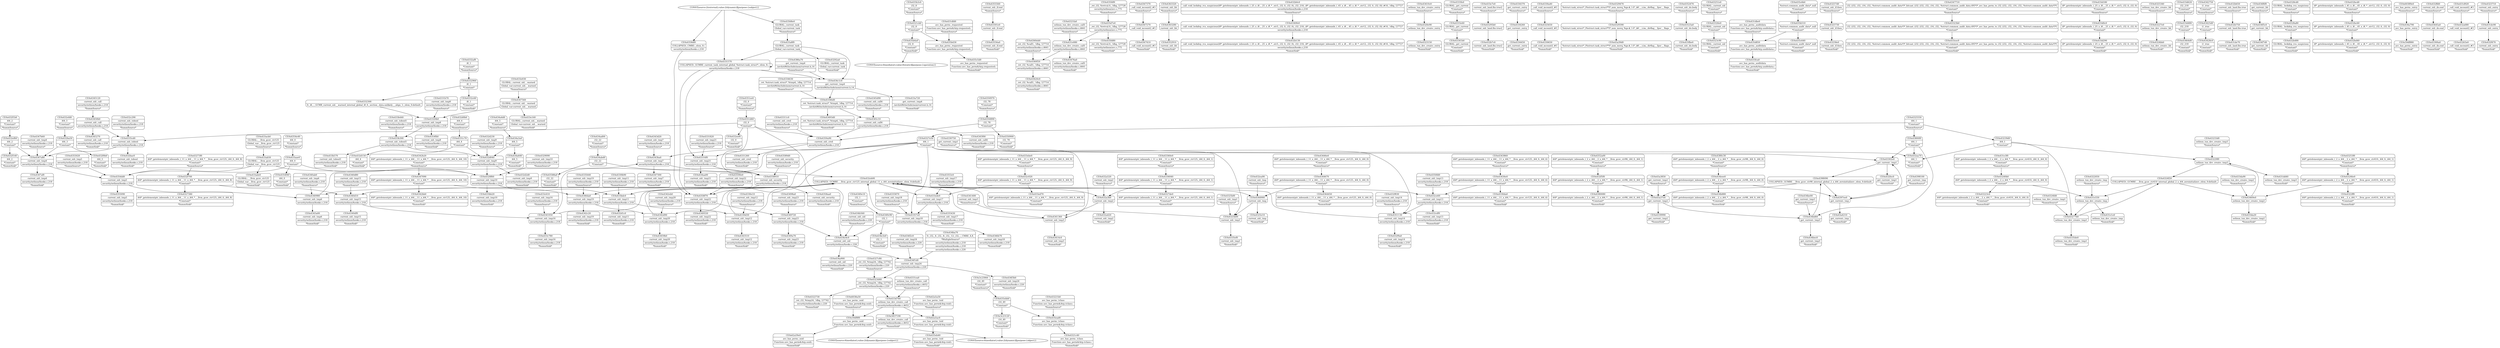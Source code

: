 digraph {
	CE0x4347300 [shape=record,shape=Mrecord,label="{CE0x4347300|current_sid:_tmp7|security/selinux/hooks.c,218|*SummSink*}"]
	CE0x5837190 [shape=record,shape=Mrecord,label="{CE0x5837190|selinux_tun_dev_create:_call|security/selinux/hooks.c,4652|*SummSink*}"]
	CE0x435b3c0 [shape=record,shape=Mrecord,label="{CE0x435b3c0|i32_8|*Constant*|*SummSource*}"]
	CE0x4322050 [shape=record,shape=Mrecord,label="{CE0x4322050|selinux_tun_dev_create:_tmp|*SummSource*}"]
	CE0x432a520 [shape=record,shape=Mrecord,label="{CE0x432a520|current_sid:_tmp2|*SummSource*}"]
	CE0x4349c90 [shape=record,shape=Mrecord,label="{CE0x4349c90|i32_1|*Constant*}"]
	CE0x4328f60 [shape=record,shape=Mrecord,label="{CE0x4328f60|current_sid:_tmp10|security/selinux/hooks.c,218}"]
	CE0x4351d60 [shape=record,shape=Mrecord,label="{CE0x4351d60|i32_0|*Constant*}"]
	CE0x43316f0 [shape=record,shape=Mrecord,label="{CE0x43316f0|current_sid:_tmp21|security/selinux/hooks.c,218}"]
	CE0x43301e0 [shape=record,shape=Mrecord,label="{CE0x43301e0|current_sid:_if.end}"]
	CE0x433acb0 [shape=record,shape=Mrecord,label="{CE0x433acb0|GLOBAL:___llvm_gcov_ctr125|Global_var:__llvm_gcov_ctr125|*SummSource*}"]
	CE0x4332c60 [shape=record,shape=Mrecord,label="{CE0x4332c60|i8_1|*Constant*|*SummSink*}"]
	CE0x433e160 [shape=record,shape=Mrecord,label="{CE0x433e160|GLOBAL:_current_sid.__warned|Global_var:current_sid.__warned|*SummSink*}"]
	CE0x431e080 [shape=record,shape=Mrecord,label="{CE0x431e080|selinux_tun_dev_create:_call1|security/selinux/hooks.c,4661}"]
	CE0x43311c0 [shape=record,shape=Mrecord,label="{CE0x43311c0|current_sid:_cred|security/selinux/hooks.c,218|*SummSource*}"]
	CE0x4367370 [shape=record,shape=Mrecord,label="{CE0x4367370|_call_void_mcount()_#3|*SummSource*}"]
	CE0x4363280 [shape=record,shape=Mrecord,label="{CE0x4363280|current_sid:_bb}"]
	CE0x4344900 [shape=record,shape=Mrecord,label="{CE0x4344900|current_sid:_tmp}"]
	CE0x432c290 [shape=record,shape=Mrecord,label="{CE0x432c290|current_sid:_tobool|security/selinux/hooks.c,218|*SummSource*}"]
	CE0x432b130 [shape=record,shape=Mrecord,label="{CE0x432b130|_call_void_lockdep_rcu_suspicious(i8*_getelementptr_inbounds_(_25_x_i8_,_25_x_i8_*_.str3,_i32_0,_i32_0),_i32_218,_i8*_getelementptr_inbounds_(_45_x_i8_,_45_x_i8_*_.str12,_i32_0,_i32_0))_#10,_!dbg_!27727|security/selinux/hooks.c,218|*SummSink*}"]
	CE0x43450b0 [shape=record,shape=Mrecord,label="{CE0x43450b0|current_sid:_call|security/selinux/hooks.c,218}"]
	CE0x4331b70 [shape=record,shape=Mrecord,label="{CE0x4331b70|current_sid:_tmp8|security/selinux/hooks.c,218|*SummSource*}"]
	CE0x4352910 [shape=record,shape=Mrecord,label="{CE0x4352910|current_sid:_bb|*SummSink*}"]
	CE0x4380080 [shape=record,shape=Mrecord,label="{CE0x4380080|i64*_getelementptr_inbounds_(_2_x_i64_,_2_x_i64_*___llvm_gcov_ctr98,_i64_0,_i64_1)|*Constant*|*SummSink*}"]
	CE0x4358aa0 [shape=record,shape=Mrecord,label="{CE0x4358aa0|current_sid:_security|security/selinux/hooks.c,218|*SummSink*}"]
	CE0x4320e90 [shape=record,shape=Mrecord,label="{CE0x4320e90|selinux_tun_dev_create:_entry}"]
	CE0x4380c30 [shape=record,shape=Mrecord,label="{CE0x4380c30|i64*_getelementptr_inbounds_(_2_x_i64_,_2_x_i64_*___llvm_gcov_ctr98,_i64_0,_i64_0)|*Constant*|*SummSource*}"]
	CE0x43341b0 [shape=record,shape=Mrecord,label="{CE0x43341b0|GLOBAL:_get_current|*Constant*|*SummSink*}"]
	CE0x433ebe0 [shape=record,shape=Mrecord,label="{CE0x433ebe0|i64*_getelementptr_inbounds_(_11_x_i64_,_11_x_i64_*___llvm_gcov_ctr125,_i64_0,_i64_9)|*Constant*|*SummSource*}"]
	CE0x432f140 [shape=record,shape=Mrecord,label="{CE0x432f140|i64_2|*Constant*|*SummSink*}"]
	CE0x434a900 [shape=record,shape=Mrecord,label="{CE0x434a900|current_sid:_sid|security/selinux/hooks.c,220|*SummSink*}"]
	CE0x434f2c0 [shape=record,shape=Mrecord,label="{CE0x434f2c0|current_sid:_tmp24|security/selinux/hooks.c,220|*SummSource*}"]
	CE0x432b7c0 [shape=record,shape=Mrecord,label="{CE0x432b7c0|current_sid:_land.lhs.true2|*SummSink*}"]
	CE0x434b560 [shape=record,shape=Mrecord,label="{CE0x434b560|current_sid:_sid|security/selinux/hooks.c,220|*SummSource*}"]
	CE0x4334370 [shape=record,shape=Mrecord,label="{CE0x4334370|get_current:_entry|*SummSource*}"]
	CE0x4340df0 [shape=record,shape=Mrecord,label="{CE0x4340df0|current_sid:_tmp15|security/selinux/hooks.c,218|*SummSink*}"]
	CE0x4341050 [shape=record,shape=Mrecord,label="{CE0x4341050|current_sid:_tmp16|security/selinux/hooks.c,218}"]
	CE0x4344670 [shape=record,shape=Mrecord,label="{CE0x4344670|i64*_getelementptr_inbounds_(_11_x_i64_,_11_x_i64_*___llvm_gcov_ctr125,_i64_0,_i64_0)|*Constant*}"]
	CE0x435fdf0 [shape=record,shape=Mrecord,label="{CE0x435fdf0|_ret_i32_%retval.0,_!dbg_!27728|security/selinux/avc.c,775|*SummSource*}"]
	CE0x43273f0 [shape=record,shape=Mrecord,label="{CE0x43273f0|i64*_getelementptr_inbounds_(_11_x_i64_,_11_x_i64_*___llvm_gcov_ctr125,_i64_0,_i64_8)|*Constant*|*SummSource*}"]
	CE0x43568e0 [shape=record,shape=Mrecord,label="{CE0x43568e0|GLOBAL:_current_task|Global_var:current_task|*SummSource*}"]
	CE0x4345d90 [shape=record,shape=Mrecord,label="{CE0x4345d90|current_sid:_call4|security/selinux/hooks.c,218|*SummSource*}"]
	CE0x4327c80 [shape=record,shape=Mrecord,label="{CE0x4327c80|_ret_i32_%tmp24,_!dbg_!27742|security/selinux/hooks.c,220|*SummSource*}"]
	CE0x432f0b0 [shape=record,shape=Mrecord,label="{CE0x432f0b0|i64_3|*Constant*|*SummSink*}"]
	CE0x4330650 [shape=record,shape=Mrecord,label="{CE0x4330650|_call_void_mcount()_#3|*SummSink*}"]
	CE0x4343510 [shape=record,shape=Mrecord,label="{CE0x4343510|current_sid:_tmp12|security/selinux/hooks.c,218|*SummSink*}"]
	CE0x4329390 [shape=record,shape=Mrecord,label="{CE0x4329390|%struct.task_struct*_(%struct.task_struct**)*_asm_movq_%gs:$_1:P_,$0_,_r,im,_dirflag_,_fpsr_,_flags_}"]
	CE0x4327380 [shape=record,shape=Mrecord,label="{CE0x4327380|i64*_getelementptr_inbounds_(_11_x_i64_,_11_x_i64_*___llvm_gcov_ctr125,_i64_0,_i64_8)|*Constant*|*SummSink*}"]
	CE0x4398100 [shape=record,shape=Mrecord,label="{CE0x4398100|get_current:_tmp|*SummSource*}"]
	CE0x4330750 [shape=record,shape=Mrecord,label="{CE0x4330750|get_current:_tmp1|*SummSource*}"]
	CE0x43620c0 [shape=record,shape=Mrecord,label="{CE0x43620c0|_ret_i32_%call1,_!dbg_!27714|security/selinux/hooks.c,4661|*SummSink*}"]
	CE0x4335430 [shape=record,shape=Mrecord,label="{CE0x4335430|current_sid:_tmp17|security/selinux/hooks.c,218|*SummSink*}"]
	CE0x43469e0 [shape=record,shape=Mrecord,label="{CE0x43469e0|selinux_tun_dev_create:_tmp2}"]
	CE0x4352470 [shape=record,shape=Mrecord,label="{CE0x4352470|current_sid:_do.body|*SummSource*}"]
	CE0x43410c0 [shape=record,shape=Mrecord,label="{CE0x43410c0|selinux_tun_dev_create:_entry|*SummSource*}"]
	CE0x432f9a0 [shape=record,shape=Mrecord,label="{CE0x432f9a0|current_sid:_tmp14|security/selinux/hooks.c,218|*SummSink*}"]
	CE0x432ef60 [shape=record,shape=Mrecord,label="{CE0x432ef60|i64_2|*Constant*}"]
	CE0x431e550 [shape=record,shape=Mrecord,label="{CE0x431e550|selinux_tun_dev_create:_tmp}"]
	CE0x4335de0 [shape=record,shape=Mrecord,label="{CE0x4335de0|selinux_tun_dev_create:_tmp1|*SummSink*}"]
	CE0x4333e60 [shape=record,shape=Mrecord,label="{CE0x4333e60|GLOBAL:_get_current|*Constant*}"]
	CE0x43326e0 [shape=record,shape=Mrecord,label="{CE0x43326e0|GLOBAL:_current_sid|*Constant*}"]
	CE0x4367270 [shape=record,shape=Mrecord,label="{CE0x4367270|_call_void_mcount()_#3}"]
	CE0x4342c20 [shape=record,shape=Mrecord,label="{CE0x4342c20|current_sid:_tmp19|security/selinux/hooks.c,218|*SummSink*}"]
	CE0x435c640 [shape=record,shape=Mrecord,label="{CE0x435c640|%struct.common_audit_data*_null|*Constant*|*SummSink*}"]
	CE0x43251e0 [shape=record,shape=Mrecord,label="{CE0x43251e0|GLOBAL:_current_sid|*Constant*|*SummSource*}"]
	CE0x435eb40 [shape=record,shape=Mrecord,label="{CE0x435eb40|avc_has_perm:_tsid|Function::avc_has_perm&Arg::tsid::|*SummSink*}"]
	CE0x4325bf0 [shape=record,shape=Mrecord,label="{CE0x4325bf0|current_sid:_tmp1|*SummSource*}"]
	CE0x4334260 [shape=record,shape=Mrecord,label="{CE0x4334260|get_current:_entry}"]
	CE0x432f830 [shape=record,shape=Mrecord,label="{CE0x432f830|current_sid:_tmp14|security/selinux/hooks.c,218|*SummSource*}"]
	CE0x432d230 [shape=record,shape=Mrecord,label="{CE0x432d230|current_sid:_tmp9|security/selinux/hooks.c,218|*SummSource*}"]
	CE0x4355020 [shape=record,shape=Mrecord,label="{CE0x4355020|current_sid:_tmp5|security/selinux/hooks.c,218|*SummSource*}"]
	"CONST[source:2(external),value:2(dynamic)][purpose:{subject}]"
	CE0x432d040 [shape=record,shape=Mrecord,label="{CE0x432d040|current_sid:_tmp9|security/selinux/hooks.c,218}"]
	CE0x4325730 [shape=record,shape=Mrecord,label="{CE0x4325730|current_sid:_if.then}"]
	CE0x433ede0 [shape=record,shape=Mrecord,label="{CE0x433ede0|current_sid:_tmp17|security/selinux/hooks.c,218}"]
	CE0x432a3b0 [shape=record,shape=Mrecord,label="{CE0x432a3b0|current_sid:_tmp2}"]
	CE0x433b300 [shape=record,shape=Mrecord,label="{CE0x433b300|current_sid:_tobool1|security/selinux/hooks.c,218}"]
	CE0x4339990 [shape=record,shape=Mrecord,label="{CE0x4339990|get_current:_tmp2|*SummSink*}"]
	CE0x433cec0 [shape=record,shape=Mrecord,label="{CE0x433cec0|i32_(i32,_i32,_i16,_i32,_%struct.common_audit_data*)*_bitcast_(i32_(i32,_i32,_i16,_i32,_%struct.common_audit_data.495*)*_avc_has_perm_to_i32_(i32,_i32,_i16,_i32,_%struct.common_audit_data*)*)|*Constant*|*SummSink*}"]
	CE0x4364450 [shape=record,shape=Mrecord,label="{CE0x4364450|i64*_getelementptr_inbounds_(_11_x_i64_,_11_x_i64_*___llvm_gcov_ctr125,_i64_0,_i64_0)|*Constant*|*SummSink*}"]
	CE0x434aa00 [shape=record,shape=Mrecord,label="{CE0x434aa00|current_sid:_tmp21|security/selinux/hooks.c,218|*SummSink*}"]
	CE0x43414c0 [shape=record,shape=Mrecord,label="{CE0x43414c0|current_sid:_tmp3|*SummSink*}"]
	CE0x434abd0 [shape=record,shape=Mrecord,label="{CE0x434abd0|i32_22|*Constant*}"]
	CE0x4331820 [shape=record,shape=Mrecord,label="{CE0x4331820|current_sid:_tmp21|security/selinux/hooks.c,218|*SummSource*}"]
	CE0x433a720 [shape=record,shape=Mrecord,label="{CE0x433a720|get_current:_tmp4|./arch/x86/include/asm/current.h,14|*SummSink*}"]
	CE0x435c5d0 [shape=record,shape=Mrecord,label="{CE0x435c5d0|avc_has_perm:_requested|Function::avc_has_perm&Arg::requested::|*SummSink*}"]
	CE0x433d0c0 [shape=record,shape=Mrecord,label="{CE0x433d0c0|i8*_getelementptr_inbounds_(_25_x_i8_,_25_x_i8_*_.str3,_i32_0,_i32_0)|*Constant*}"]
	CE0x43a4210 [shape=record,shape=Mrecord,label="{CE0x43a4210|get_current:_tmp|*SummSink*}"]
	CE0x433bb20 [shape=record,shape=Mrecord,label="{CE0x433bb20|current_sid:_tmp10|security/selinux/hooks.c,218|*SummSink*}"]
	CE0x4346b70 [shape=record,shape=Mrecord,label="{CE0x4346b70|current_sid:_tmp18|security/selinux/hooks.c,218|*SummSink*}"]
	CE0x4352a00 [shape=record,shape=Mrecord,label="{CE0x4352a00|i64*_getelementptr_inbounds_(_2_x_i64_,_2_x_i64_*___llvm_gcov_ctr98,_i64_0,_i64_1)|*Constant*|*SummSource*}"]
	CE0x4346da0 [shape=record,shape=Mrecord,label="{CE0x4346da0|current_sid:_tmp19|security/selinux/hooks.c,218}"]
	CE0x4354fb0 [shape=record,shape=Mrecord,label="{CE0x4354fb0|current_sid:_tmp8|security/selinux/hooks.c,218|*SummSink*}"]
	CE0x43227e0 [shape=record,shape=Mrecord,label="{CE0x43227e0|selinux_tun_dev_create:_bb}"]
	CE0x433c610 [shape=record,shape=Mrecord,label="{CE0x433c610|current_sid:_tmp16|security/selinux/hooks.c,218|*SummSource*}"]
	CE0x433d620 [shape=record,shape=Mrecord,label="{CE0x433d620|i32_218|*Constant*|*SummSource*}"]
	CE0x432fec0 [shape=record,shape=Mrecord,label="{CE0x432fec0|get_current:_tmp1|*SummSink*}"]
	CE0x43436e0 [shape=record,shape=Mrecord,label="{CE0x43436e0|i64*_getelementptr_inbounds_(_11_x_i64_,_11_x_i64_*___llvm_gcov_ctr125,_i64_0,_i64_6)|*Constant*}"]
	CE0x4367410 [shape=record,shape=Mrecord,label="{CE0x4367410|_call_void_mcount()_#3|*SummSink*}"]
	CE0x432bac0 [shape=record,shape=Mrecord,label="{CE0x432bac0|current_sid:_tobool|security/selinux/hooks.c,218|*SummSink*}"]
	CE0x43428c0 [shape=record,shape=Mrecord,label="{CE0x43428c0|i1_true|*Constant*|*SummSink*}"]
	CE0x432d2d0 [shape=record,shape=Mrecord,label="{CE0x432d2d0|current_sid:_tmp9|security/selinux/hooks.c,218|*SummSink*}"]
	CE0x4330e10 [shape=record,shape=Mrecord,label="{CE0x4330e10|current_sid:_tmp12|security/selinux/hooks.c,218|*SummSource*}"]
	CE0x43246e0 [shape=record,shape=Mrecord,label="{CE0x43246e0|i64*_getelementptr_inbounds_(_2_x_i64_,_2_x_i64_*___llvm_gcov_ctr410,_i64_0,_i64_1)|*Constant*}"]
	CE0x433aae0 [shape=record,shape=Mrecord,label="{CE0x433aae0|i64_0|*Constant*}"]
	CE0x431de70 [shape=record,shape=Mrecord,label="{CE0x431de70|current_sid:_land.lhs.true|*SummSink*}"]
	CE0x4340980 [shape=record,shape=Mrecord,label="{CE0x4340980|current_sid:_tmp6|security/selinux/hooks.c,218}"]
	CE0x432d150 [shape=record,shape=Mrecord,label="{CE0x432d150|i64_4|*Constant*|*SummSink*}"]
	CE0x4349720 [shape=record,shape=Mrecord,label="{CE0x4349720|current_sid:_tmp23|security/selinux/hooks.c,218}"]
	CE0x4341400 [shape=record,shape=Mrecord,label="{CE0x4341400|current_sid:_tmp3|*SummSource*}"]
	CE0x4342eb0 [shape=record,shape=Mrecord,label="{CE0x4342eb0|current_sid:_tmp20|security/selinux/hooks.c,218|*SummSource*}"]
	CE0x432b0c0 [shape=record,shape=Mrecord,label="{CE0x432b0c0|_call_void_lockdep_rcu_suspicious(i8*_getelementptr_inbounds_(_25_x_i8_,_25_x_i8_*_.str3,_i32_0,_i32_0),_i32_218,_i8*_getelementptr_inbounds_(_45_x_i8_,_45_x_i8_*_.str12,_i32_0,_i32_0))_#10,_!dbg_!27727|security/selinux/hooks.c,218|*SummSource*}"]
	CE0x433ed70 [shape=record,shape=Mrecord,label="{CE0x433ed70|i64*_getelementptr_inbounds_(_11_x_i64_,_11_x_i64_*___llvm_gcov_ctr125,_i64_0,_i64_9)|*Constant*|*SummSink*}"]
	CE0x434f6f0 [shape=record,shape=Mrecord,label="{CE0x434f6f0|get_current:_bb|*SummSource*}"]
	CE0x43446e0 [shape=record,shape=Mrecord,label="{CE0x43446e0|i64*_getelementptr_inbounds_(_11_x_i64_,_11_x_i64_*___llvm_gcov_ctr125,_i64_0,_i64_0)|*Constant*|*SummSource*}"]
	CE0x4345c10 [shape=record,shape=Mrecord,label="{CE0x4345c10|current_sid:_call4|security/selinux/hooks.c,218}"]
	CE0x4335cd0 [shape=record,shape=Mrecord,label="{CE0x4335cd0|current_sid:_tobool|security/selinux/hooks.c,218}"]
	CE0x432b480 [shape=record,shape=Mrecord,label="{CE0x432b480|GLOBAL:_lockdep_rcu_suspicious|*Constant*|*SummSink*}"]
	CE0x4331c70 [shape=record,shape=Mrecord,label="{CE0x4331c70|i64_4|*Constant*}"]
	CE0x43493d0 [shape=record,shape=Mrecord,label="{CE0x43493d0|_ret_%struct.task_struct*_%tmp4,_!dbg_!27714|./arch/x86/include/asm/current.h,14|*SummSink*}"]
	CE0x4324bb0 [shape=record,shape=Mrecord,label="{CE0x4324bb0|selinux_tun_dev_create:_bb|*SummSink*}"]
	CE0x4323d40 [shape=record,shape=Mrecord,label="{CE0x4323d40|_ret_i32_%tmp24,_!dbg_!27742|security/selinux/hooks.c,220}"]
	CE0x4351ee0 [shape=record,shape=Mrecord,label="{CE0x4351ee0|i32_0|*Constant*|*SummSource*}"]
	CE0x4349a70 [shape=record,shape=Mrecord,label="{CE0x4349a70|current_sid:_tmp23|security/selinux/hooks.c,218|*SummSink*}"]
	CE0x43320b0 [shape=record,shape=Mrecord,label="{CE0x43320b0|current_sid:_tmp8|security/selinux/hooks.c,218}"]
	CE0x433d480 [shape=record,shape=Mrecord,label="{CE0x433d480|i32_218|*Constant*}"]
	CE0x4327e50 [shape=record,shape=Mrecord,label="{CE0x4327e50|i64_1|*Constant*}"]
	CE0x4342d90 [shape=record,shape=Mrecord,label="{CE0x4342d90|current_sid:_tmp20|security/selinux/hooks.c,218}"]
	CE0x4324f20 [shape=record,shape=Mrecord,label="{CE0x4324f20|COLLAPSED:_GCMRE___llvm_gcov_ctr410_internal_global_2_x_i64_zeroinitializer:_elem_0:default:}"]
	CE0x43346d0 [shape=record,shape=Mrecord,label="{CE0x43346d0|_ret_%struct.task_struct*_%tmp4,_!dbg_!27714|./arch/x86/include/asm/current.h,14}"]
	CE0x43589d0 [shape=record,shape=Mrecord,label="{CE0x43589d0|current_sid:_security|security/selinux/hooks.c,218|*SummSource*}"]
	CE0x432bc60 [shape=record,shape=Mrecord,label="{CE0x432bc60|i8*_getelementptr_inbounds_(_45_x_i8_,_45_x_i8_*_.str12,_i32_0,_i32_0)|*Constant*}"]
	CE0x43253f0 [shape=record,shape=Mrecord,label="{CE0x43253f0|i64*_getelementptr_inbounds_(_2_x_i64_,_2_x_i64_*___llvm_gcov_ctr410,_i64_0,_i64_1)|*Constant*|*SummSource*}"]
	CE0x434ba70 [shape=record,shape=Mrecord,label="{CE0x434ba70|0:_i32,_4:_i32,_8:_i32,_12:_i32,_:_CMRE_4,8_|*MultipleSource*|security/selinux/hooks.c,218|security/selinux/hooks.c,218|security/selinux/hooks.c,220}"]
	CE0x434a790 [shape=record,shape=Mrecord,label="{CE0x434a790|avc_has_perm:_entry}"]
	CE0x4350890 [shape=record,shape=Mrecord,label="{CE0x4350890|i32_78|*Constant*}"]
	CE0x43645a0 [shape=record,shape=Mrecord,label="{CE0x43645a0|current_sid:_do.end}"]
	CE0x432eef0 [shape=record,shape=Mrecord,label="{CE0x432eef0|i32_0|*Constant*|*SummSink*}"]
	CE0x59df8f0 [shape=record,shape=Mrecord,label="{CE0x59df8f0|avc_has_perm:_ssid|Function::avc_has_perm&Arg::ssid::}"]
	CE0x435b510 [shape=record,shape=Mrecord,label="{CE0x435b510|%struct.common_audit_data*_null|*Constant*}"]
	CE0x43302e0 [shape=record,shape=Mrecord,label="{CE0x43302e0|get_current:_tmp1}"]
	CE0x43a3850 [shape=record,shape=Mrecord,label="{CE0x43a3850|get_current:_tmp2|*SummSource*}"]
	CE0x435c6b0 [shape=record,shape=Mrecord,label="{CE0x435c6b0|%struct.common_audit_data*_null|*Constant*|*SummSource*}"]
	CE0x4398090 [shape=record,shape=Mrecord,label="{CE0x4398090|COLLAPSED:_GCMRE___llvm_gcov_ctr98_internal_global_2_x_i64_zeroinitializer:_elem_0:default:}"]
	CE0x4330a40 [shape=record,shape=Mrecord,label="{CE0x4330a40|_call_void_mcount()_#3|*SummSource*}"]
	CE0x4343a00 [shape=record,shape=Mrecord,label="{CE0x4343a00|current_sid:_tmp6|security/selinux/hooks.c,218|*SummSink*}"]
	CE0x435ebb0 [shape=record,shape=Mrecord,label="{CE0x435ebb0|i16_49|*Constant*}"]
	CE0x4335870 [shape=record,shape=Mrecord,label="{CE0x4335870|current_sid:_tmp18|security/selinux/hooks.c,218|*SummSource*}"]
	CE0x43295b0 [shape=record,shape=Mrecord,label="{CE0x43295b0|current_sid:_land.lhs.true2}"]
	CE0x4397ee0 [shape=record,shape=Mrecord,label="{CE0x4397ee0|get_current:_tmp}"]
	CE0x43323b0 [shape=record,shape=Mrecord,label="{CE0x43323b0|i32_(i32,_i32,_i16,_i32,_%struct.common_audit_data*)*_bitcast_(i32_(i32,_i32,_i16,_i32,_%struct.common_audit_data.495*)*_avc_has_perm_to_i32_(i32,_i32,_i16,_i32,_%struct.common_audit_data*)*)|*Constant*}"]
	CE0x434a4d0 [shape=record,shape=Mrecord,label="{CE0x434a4d0|i64_5|*Constant*|*SummSource*}"]
	CE0x4329090 [shape=record,shape=Mrecord,label="{CE0x4329090|current_sid:_tmp10|security/selinux/hooks.c,218|*SummSource*}"]
	CE0x434bd60 [shape=record,shape=Mrecord,label="{CE0x434bd60|get_current:_tmp3}"]
	CE0x43464d0 [shape=record,shape=Mrecord,label="{CE0x43464d0|i32_218|*Constant*|*SummSink*}"]
	CE0x4331260 [shape=record,shape=Mrecord,label="{CE0x4331260|current_sid:_cred|security/selinux/hooks.c,218|*SummSink*}"]
	CE0x435b4a0 [shape=record,shape=Mrecord,label="{CE0x435b4a0|i32_8|*Constant*|*SummSink*}"]
	CE0x4321fa0 [shape=record,shape=Mrecord,label="{CE0x4321fa0|selinux_tun_dev_create:_call1|security/selinux/hooks.c,4661|*SummSource*}"]
	CE0x43221b0 [shape=record,shape=Mrecord,label="{CE0x43221b0|avc_has_perm:_tclass|Function::avc_has_perm&Arg::tclass::|*SummSource*}"]
	CE0x4333fe0 [shape=record,shape=Mrecord,label="{CE0x4333fe0|GLOBAL:_get_current|*Constant*|*SummSource*}"]
	CE0x433ade0 [shape=record,shape=Mrecord,label="{CE0x433ade0|GLOBAL:___llvm_gcov_ctr125|Global_var:__llvm_gcov_ctr125|*SummSink*}"]
	CE0x4332960 [shape=record,shape=Mrecord,label="{CE0x4332960|i8_1|*Constant*}"]
	CE0x435d7e0 [shape=record,shape=Mrecord,label="{CE0x435d7e0|_ret_i32_%retval.0,_!dbg_!27728|security/selinux/avc.c,775}"]
	CE0x4355560 [shape=record,shape=Mrecord,label="{CE0x4355560|current_sid:_if.end|*SummSource*}"]
	CE0x43425d0 [shape=record,shape=Mrecord,label="{CE0x43425d0|i1_true|*Constant*}"]
	CE0x43556a0 [shape=record,shape=Mrecord,label="{CE0x43556a0|current_sid:_if.end|*SummSink*}"]
	CE0x4350970 [shape=record,shape=Mrecord,label="{CE0x4350970|i32_78|*Constant*|*SummSource*}"]
	CE0x435b430 [shape=record,shape=Mrecord,label="{CE0x435b430|avc_has_perm:_requested|Function::avc_has_perm&Arg::requested::}"]
	CE0x4349550 [shape=record,shape=Mrecord,label="{CE0x4349550|current_sid:_tmp22|security/selinux/hooks.c,218|*SummSink*}"]
	CE0x43476a0 [shape=record,shape=Mrecord,label="{CE0x43476a0|selinux_tun_dev_create:_call1|security/selinux/hooks.c,4661|*SummSink*}"]
	CE0x4342750 [shape=record,shape=Mrecord,label="{CE0x4342750|i1_true|*Constant*|*SummSource*}"]
	CE0x432d0b0 [shape=record,shape=Mrecord,label="{CE0x432d0b0|i64_4|*Constant*|*SummSource*}"]
	CE0x431d920 [shape=record,shape=Mrecord,label="{CE0x431d920|_call_void_mcount()_#3|*SummSource*}"]
	CE0x435fca0 [shape=record,shape=Mrecord,label="{CE0x435fca0|avc_has_perm:_auditdata|Function::avc_has_perm&Arg::auditdata::|*SummSink*}"]
	CE0x434e3e0 [shape=record,shape=Mrecord,label="{CE0x434e3e0|i32_1|*Constant*|*SummSink*}"]
	CE0x4325650 [shape=record,shape=Mrecord,label="{CE0x4325650|_call_void_mcount()_#3}"]
	CE0x432d1c0 [shape=record,shape=Mrecord,label="{CE0x432d1c0|current_sid:_tmp11|security/selinux/hooks.c,218|*SummSink*}"]
	CE0x4347560 [shape=record,shape=Mrecord,label="{CE0x4347560|GLOBAL:_current_sid.__warned|Global_var:current_sid.__warned}"]
	CE0x43357e0 [shape=record,shape=Mrecord,label="{CE0x43357e0|current_sid:_tmp18|security/selinux/hooks.c,218}"]
	CE0x4330d30 [shape=record,shape=Mrecord,label="{CE0x4330d30|current_sid:_tmp12|security/selinux/hooks.c,218}"]
	CE0x4341360 [shape=record,shape=Mrecord,label="{CE0x4341360|current_sid:_tmp3}"]
	CE0x4323c90 [shape=record,shape=Mrecord,label="{CE0x4323c90|GLOBAL:_current_sid|*Constant*|*SummSink*}"]
	CE0x4360f20 [shape=record,shape=Mrecord,label="{CE0x4360f20|_ret_i32_%call1,_!dbg_!27714|security/selinux/hooks.c,4661}"]
	CE0x4340d80 [shape=record,shape=Mrecord,label="{CE0x4340d80|current_sid:_tmp15|security/selinux/hooks.c,218|*SummSource*}"]
	CE0x4325340 [shape=record,shape=Mrecord,label="{CE0x4325340|selinux_tun_dev_create:_bb|*SummSource*}"]
	CE0x433da90 [shape=record,shape=Mrecord,label="{CE0x433da90|selinux_tun_dev_create:_tmp2|*SummSource*}"]
	CE0x433c780 [shape=record,shape=Mrecord,label="{CE0x433c780|current_sid:_tmp16|security/selinux/hooks.c,218|*SummSink*}"]
	CE0x434f1d0 [shape=record,shape=Mrecord,label="{CE0x434f1d0|current_sid:_tmp24|security/selinux/hooks.c,220}"]
	CE0x4363320 [shape=record,shape=Mrecord,label="{CE0x4363320|current_sid:_bb|*SummSource*}"]
	CE0x434f3b0 [shape=record,shape=Mrecord,label="{CE0x434f3b0|current_sid:_tmp24|security/selinux/hooks.c,220|*SummSink*}"]
	CE0x43590e0 [shape=record,shape=Mrecord,label="{CE0x43590e0|current_sid:_tmp22|security/selinux/hooks.c,218|*SummSource*}"]
	CE0x432f5f0 [shape=record,shape=Mrecord,label="{CE0x432f5f0|i64*_getelementptr_inbounds_(_2_x_i64_,_2_x_i64_*___llvm_gcov_ctr98,_i64_0,_i64_1)|*Constant*}"]
	CE0x4322730 [shape=record,shape=Mrecord,label="{CE0x4322730|_ret_i32_%tmp24,_!dbg_!27742|security/selinux/hooks.c,220|*SummSink*}"]
	CE0x4334630 [shape=record,shape=Mrecord,label="{CE0x4334630|_ret_%struct.task_struct*_%tmp4,_!dbg_!27714|./arch/x86/include/asm/current.h,14|*SummSource*}"]
	CE0x60389e0 [shape=record,shape=Mrecord,label="{CE0x60389e0|avc_has_perm:_entry|*SummSource*}"]
	CE0x43233d0 [shape=record,shape=Mrecord,label="{CE0x43233d0|selinux_tun_dev_create:_tmp3|*SummSource*}"]
	CE0x432f470 [shape=record,shape=Mrecord,label="{CE0x432f470|current_sid:_entry|*SummSink*}"]
	CE0x4355090 [shape=record,shape=Mrecord,label="{CE0x4355090|current_sid:_tmp5|security/selinux/hooks.c,218|*SummSink*}"]
	CE0x3c23120 [shape=record,shape=Mrecord,label="{CE0x3c23120|i16_49|*Constant*|*SummSink*}"]
	CE0x432ba50 [shape=record,shape=Mrecord,label="{CE0x432ba50|i64_3|*Constant*}"]
	CE0x4386a70 [shape=record,shape=Mrecord,label="{CE0x4386a70|get_current:_tmp4|./arch/x86/include/asm/current.h,14|*SummSource*}"]
	CE0x4334450 [shape=record,shape=Mrecord,label="{CE0x4334450|get_current:_entry|*SummSink*}"]
	CE0x432f700 [shape=record,shape=Mrecord,label="{CE0x432f700|i64*_getelementptr_inbounds_(_11_x_i64_,_11_x_i64_*___llvm_gcov_ctr125,_i64_0,_i64_8)|*Constant*}"]
	CE0x433d290 [shape=record,shape=Mrecord,label="{CE0x433d290|i8*_getelementptr_inbounds_(_25_x_i8_,_25_x_i8_*_.str3,_i32_0,_i32_0)|*Constant*|*SummSink*}"]
	CE0x432bd40 [shape=record,shape=Mrecord,label="{CE0x432bd40|i8*_getelementptr_inbounds_(_45_x_i8_,_45_x_i8_*_.str12,_i32_0,_i32_0)|*Constant*|*SummSink*}"]
	CE0x432ea90 [shape=record,shape=Mrecord,label="{CE0x432ea90|current_sid:_tmp|*SummSource*}"]
	CE0x43353c0 [shape=record,shape=Mrecord,label="{CE0x43353c0|current_sid:_tmp17|security/selinux/hooks.c,218|*SummSource*}"]
	CE0x4340fe0 [shape=record,shape=Mrecord,label="{CE0x4340fe0|_call_void_lockdep_rcu_suspicious(i8*_getelementptr_inbounds_(_25_x_i8_,_25_x_i8_*_.str3,_i32_0,_i32_0),_i32_218,_i8*_getelementptr_inbounds_(_45_x_i8_,_45_x_i8_*_.str12,_i32_0,_i32_0))_#10,_!dbg_!27727|security/selinux/hooks.c,218}"]
	CE0x3c23060 [shape=record,shape=Mrecord,label="{CE0x3c23060|i16_49|*Constant*|*SummSource*}"]
	CE0x4343d20 [shape=record,shape=Mrecord,label="{CE0x4343d20|current_sid:_tmp7|security/selinux/hooks.c,218|*SummSource*}"]
	CE0x432eb00 [shape=record,shape=Mrecord,label="{CE0x432eb00|COLLAPSED:_GCMRE___llvm_gcov_ctr125_internal_global_11_x_i64_zeroinitializer:_elem_0:default:}"]
	CE0x4347710 [shape=record,shape=Mrecord,label="{CE0x4347710|i32_(i32,_i32,_i16,_i32,_%struct.common_audit_data*)*_bitcast_(i32_(i32,_i32,_i16,_i32,_%struct.common_audit_data.495*)*_avc_has_perm_to_i32_(i32,_i32,_i16,_i32,_%struct.common_audit_data*)*)|*Constant*|*SummSource*}"]
	CE0x4331ea0 [shape=record,shape=Mrecord,label="{CE0x4331ea0|selinux_tun_dev_create:_call|security/selinux/hooks.c,4652|*SummSource*}"]
	CE0x432a420 [shape=record,shape=Mrecord,label="{CE0x432a420|current_sid:_tmp2|*SummSink*}"]
	CE0x4347af0 [shape=record,shape=Mrecord,label="{CE0x4347af0|current_sid:_tmp4|security/selinux/hooks.c,218|*SummSink*}"]
	CE0x6038a50 [shape=record,shape=Mrecord,label="{CE0x6038a50|avc_has_perm:_ssid|Function::avc_has_perm&Arg::ssid::|*SummSource*}"]
	CE0x432f1b0 [shape=record,shape=Mrecord,label="{CE0x432f1b0|i64_2|*Constant*|*SummSource*}"]
	CE0x434a3a0 [shape=record,shape=Mrecord,label="{CE0x434a3a0|i64_5|*Constant*}"]
	CE0x434f7d0 [shape=record,shape=Mrecord,label="{CE0x434f7d0|get_current:_bb|*SummSink*}"]
	CE0x62a5a50 [shape=record,shape=Mrecord,label="{CE0x62a5a50|avc_has_perm:_tsid|Function::avc_has_perm&Arg::tsid::|*SummSource*}"]
	CE0x4354f40 [shape=record,shape=Mrecord,label="{CE0x4354f40|i64_0|*Constant*|*SummSink*}"]
	CE0x4330b90 [shape=record,shape=Mrecord,label="{CE0x4330b90|current_sid:_tmp11|security/selinux/hooks.c,218|*SummSource*}"]
	CE0x59df880 [shape=record,shape=Mrecord,label="{CE0x59df880|avc_has_perm:_entry|*SummSink*}"]
	CE0x433e7e0 [shape=record,shape=Mrecord,label="{CE0x433e7e0|current_sid:_land.lhs.true2|*SummSource*}"]
	CE0x43257d0 [shape=record,shape=Mrecord,label="{CE0x43257d0|current_sid:_if.then|*SummSource*}"]
	CE0x4347a80 [shape=record,shape=Mrecord,label="{CE0x4347a80|current_sid:_tmp4|security/selinux/hooks.c,218}"]
	CE0x43229f0 [shape=record,shape=Mrecord,label="{CE0x43229f0|selinux_tun_dev_create:_tmp3}"]
	CE0x43258e0 [shape=record,shape=Mrecord,label="{CE0x43258e0|current_sid:_if.then|*SummSink*}"]
	CE0x435ead0 [shape=record,shape=Mrecord,label="{CE0x435ead0|avc_has_perm:_tclass|Function::avc_has_perm&Arg::tclass::}"]
	CE0x432b650 [shape=record,shape=Mrecord,label="{CE0x432b650|current_sid:_land.lhs.true|*SummSource*}"]
	CE0x432a680 [shape=record,shape=Mrecord,label="{CE0x432a680|_call_void_mcount()_#3}"]
	CE0x4331570 [shape=record,shape=Mrecord,label="{CE0x4331570|COLLAPSED:_GCMRE_current_task_external_global_%struct.task_struct*:_elem_0::|security/selinux/hooks.c,218}"]
	CE0x43800f0 [shape=record,shape=Mrecord,label="{CE0x43800f0|i64_1|*Constant*}"]
	CE0x434eee0 [shape=record,shape=Mrecord,label="{CE0x434eee0|i64*_getelementptr_inbounds_(_2_x_i64_,_2_x_i64_*___llvm_gcov_ctr98,_i64_0,_i64_0)|*Constant*}"]
	CE0x4330da0 [shape=record,shape=Mrecord,label="{CE0x4330da0|i64*_getelementptr_inbounds_(_11_x_i64_,_11_x_i64_*___llvm_gcov_ctr125,_i64_0,_i64_6)|*Constant*|*SummSink*}"]
	CE0x431dd40 [shape=record,shape=Mrecord,label="{CE0x431dd40|selinux_tun_dev_create:_tmp3|*SummSink*}"]
	CE0x4335ef0 [shape=record,shape=Mrecord,label="{CE0x4335ef0|current_sid:_tmp1|*SummSink*}"]
	CE0x433fbe0 [shape=record,shape=Mrecord,label="{CE0x433fbe0|current_sid:_do.body|*SummSink*}"]
	CE0x434f5c0 [shape=record,shape=Mrecord,label="{CE0x434f5c0|get_current:_bb}"]
	CE0x62a5ac0 [shape=record,shape=Mrecord,label="{CE0x62a5ac0|avc_has_perm:_tsid|Function::avc_has_perm&Arg::tsid::}"]
	CE0x4354dd0 [shape=record,shape=Mrecord,label="{CE0x4354dd0|current_sid:_tmp5|security/selinux/hooks.c,218}"]
	CE0x431e3f0 [shape=record,shape=Mrecord,label="{CE0x431e3f0|i64*_getelementptr_inbounds_(_2_x_i64_,_2_x_i64_*___llvm_gcov_ctr410,_i64_0,_i64_0)|*Constant*|*SummSource*}"]
	CE0x43360e0 [shape=record,shape=Mrecord,label="{CE0x43360e0|i64*_getelementptr_inbounds_(_11_x_i64_,_11_x_i64_*___llvm_gcov_ctr125,_i64_0,_i64_1)|*Constant*|*SummSource*}"]
	CE0x43263e0 [shape=record,shape=Mrecord,label="{CE0x43263e0|_call_void_mcount()_#3|*SummSink*}"]
	CE0x431dc90 [shape=record,shape=Mrecord,label="{CE0x431dc90|current_sid:_entry}"]
	CE0x433d180 [shape=record,shape=Mrecord,label="{CE0x433d180|i8*_getelementptr_inbounds_(_25_x_i8_,_25_x_i8_*_.str3,_i32_0,_i32_0)|*Constant*|*SummSource*}"]
	CE0x4340ab0 [shape=record,shape=Mrecord,label="{CE0x4340ab0|current_sid:_tmp6|security/selinux/hooks.c,218|*SummSource*}"]
	CE0x4321cb0 [shape=record,shape=Mrecord,label="{CE0x4321cb0|i32_8|*Constant*}"]
	CE0x434ad00 [shape=record,shape=Mrecord,label="{CE0x434ad00|i32_22|*Constant*|*SummSource*}"]
	CE0x4336040 [shape=record,shape=Mrecord,label="{CE0x4336040|i64*_getelementptr_inbounds_(_11_x_i64_,_11_x_i64_*___llvm_gcov_ctr125,_i64_0,_i64_1)|*Constant*}"]
	CE0x434a640 [shape=record,shape=Mrecord,label="{CE0x434a640|i64_5|*Constant*|*SummSink*}"]
	CE0x4350900 [shape=record,shape=Mrecord,label="{CE0x4350900|i32_78|*Constant*|*SummSink*}"]
	CE0x433ab50 [shape=record,shape=Mrecord,label="{CE0x433ab50|GLOBAL:___llvm_gcov_ctr125|Global_var:__llvm_gcov_ctr125}"]
	CE0x432cdf0 [shape=record,shape=Mrecord,label="{CE0x432cdf0|current_sid:_tmp13|security/selinux/hooks.c,218|*SummSink*}"]
	CE0x4325e10 [shape=record,shape=Mrecord,label="{CE0x4325e10|current_sid:_tmp|*SummSink*}"]
	CE0x4358910 [shape=record,shape=Mrecord,label="{CE0x4358910|current_sid:_security|security/selinux/hooks.c,218}"]
	CE0x4332af0 [shape=record,shape=Mrecord,label="{CE0x4332af0|i8_1|*Constant*|*SummSource*}"]
	CE0x4343860 [shape=record,shape=Mrecord,label="{CE0x4343860|i64*_getelementptr_inbounds_(_11_x_i64_,_11_x_i64_*___llvm_gcov_ctr125,_i64_0,_i64_6)|*Constant*|*SummSource*}"]
	CE0x432aa70 [shape=record,shape=Mrecord,label="{CE0x432aa70|i64_1|*Constant*|*SummSink*}"]
	CE0x4328a80 [shape=record,shape=Mrecord,label="{CE0x4328a80|GLOBAL:_lockdep_rcu_suspicious|*Constant*}"]
	CE0x432c020 [shape=record,shape=Mrecord,label="{CE0x432c020|i64*_getelementptr_inbounds_(_11_x_i64_,_11_x_i64_*___llvm_gcov_ctr125,_i64_0,_i64_9)|*Constant*}"]
	"CONST[source:0(mediator),value:0(static)][purpose:{operation}]"
	CE0x43a39d0 [shape=record,shape=Mrecord,label="{CE0x43a39d0|%struct.task_struct*_(%struct.task_struct**)*_asm_movq_%gs:$_1:P_,$0_,_r,im,_dirflag_,_fpsr_,_flags_|*SummSink*}"]
	CE0x433b440 [shape=record,shape=Mrecord,label="{CE0x433b440|current_sid:_tobool1|security/selinux/hooks.c,218|*SummSource*}"]
	CE0x4324fd0 [shape=record,shape=Mrecord,label="{CE0x4324fd0|selinux_tun_dev_create:_tmp1|*SummSource*}"]
	CE0x4325550 [shape=record,shape=Mrecord,label="{CE0x4325550|i64_1|*Constant*|*SummSource*}"]
	CE0x434e4c0 [shape=record,shape=Mrecord,label="{CE0x434e4c0|current_sid:_sid|security/selinux/hooks.c,220}"]
	CE0x432b750 [shape=record,shape=Mrecord,label="{CE0x432b750|current_sid:_land.lhs.true}"]
	CE0x4345270 [shape=record,shape=Mrecord,label="{CE0x4345270|current_sid:_call|security/selinux/hooks.c,218|*SummSink*}"]
	CE0x4329470 [shape=record,shape=Mrecord,label="{CE0x4329470|%struct.task_struct*_(%struct.task_struct**)*_asm_movq_%gs:$_1:P_,$0_,_r,im,_dirflag_,_fpsr_,_flags_|*SummSource*}"]
	CE0x43223c0 [shape=record,shape=Mrecord,label="{CE0x43223c0|i64*_getelementptr_inbounds_(_2_x_i64_,_2_x_i64_*___llvm_gcov_ctr410,_i64_0,_i64_0)|*Constant*|*SummSink*}"]
	CE0x433e030 [shape=record,shape=Mrecord,label="{CE0x433e030|GLOBAL:_current_sid.__warned|Global_var:current_sid.__warned|*SummSource*}"]
	CE0x433d760 [shape=record,shape=Mrecord,label="{CE0x433d760|selinux_tun_dev_create:_call|security/selinux/hooks.c,4652}"]
	CE0x43239d0 [shape=record,shape=Mrecord,label="{CE0x43239d0|i64_1|*Constant*}"]
	CE0x4327de0 [shape=record,shape=Mrecord,label="{CE0x4327de0|i64*_getelementptr_inbounds_(_11_x_i64_,_11_x_i64_*___llvm_gcov_ctr125,_i64_0,_i64_1)|*Constant*|*SummSink*}"]
	CE0x43a37e0 [shape=record,shape=Mrecord,label="{CE0x43a37e0|get_current:_tmp2}"]
	CE0x4332300 [shape=record,shape=Mrecord,label="{CE0x4332300|0:_i8,_:_GCMR_current_sid.__warned_internal_global_i8_0,_section_.data.unlikely_,_align_1:_elem_0:default:}"]
	CE0x4323150 [shape=record,shape=Mrecord,label="{CE0x4323150|selinux_tun_dev_create:_entry|*SummSink*}"]
	"CONST[source:0(mediator),value:2(dynamic)][purpose:{object}]"
	CE0x434b880 [shape=record,shape=Mrecord,label="{CE0x434b880|i64*_getelementptr_inbounds_(_2_x_i64_,_2_x_i64_*___llvm_gcov_ctr98,_i64_0,_i64_0)|*Constant*|*SummSink*}"]
	CE0x4350fd0 [shape=record,shape=Mrecord,label="{CE0x4350fd0|current_sid:_tmp13|security/selinux/hooks.c,218|*SummSource*}"]
	CE0x43498a0 [shape=record,shape=Mrecord,label="{CE0x43498a0|current_sid:_tmp23|security/selinux/hooks.c,218|*SummSource*}"]
	CE0x4323710 [shape=record,shape=Mrecord,label="{CE0x4323710|current_sid:_entry|*SummSource*}"]
	CE0x433b570 [shape=record,shape=Mrecord,label="{CE0x433b570|current_sid:_tobool1|security/selinux/hooks.c,218|*SummSink*}"]
	CE0x431e1e0 [shape=record,shape=Mrecord,label="{CE0x431e1e0|selinux_tun_dev_create:_tmp|*SummSink*}"]
	CE0x4321c40 [shape=record,shape=Mrecord,label="{CE0x4321c40|avc_has_perm:_tclass|Function::avc_has_perm&Arg::tclass::|*SummSink*}"]
	CE0x4325b00 [shape=record,shape=Mrecord,label="{CE0x4325b00|current_sid:_tmp1}"]
	CE0x432ce60 [shape=record,shape=Mrecord,label="{CE0x432ce60|current_sid:_tmp13|security/selinux/hooks.c,218}"]
	CE0x431dfd0 [shape=record,shape=Mrecord,label="{CE0x431dfd0|avc_has_perm:_requested|Function::avc_has_perm&Arg::requested::|*SummSource*}"]
	CE0x433bdc0 [shape=record,shape=Mrecord,label="{CE0x433bdc0|current_sid:_tmp11|security/selinux/hooks.c,218}"]
	CE0x4351130 [shape=record,shape=Mrecord,label="{CE0x4351130|current_sid:_tmp14|security/selinux/hooks.c,218}"]
	CE0x433da20 [shape=record,shape=Mrecord,label="{CE0x433da20|selinux_tun_dev_create:_tmp2|*SummSink*}"]
	CE0x62a59e0 [shape=record,shape=Mrecord,label="{CE0x62a59e0|avc_has_perm:_ssid|Function::avc_has_perm&Arg::ssid::|*SummSink*}"]
	CE0x431dbe0 [shape=record,shape=Mrecord,label="{CE0x431dbe0|avc_has_perm:_auditdata|Function::avc_has_perm&Arg::auditdata::|*SummSource*}"]
	CE0x4335640 [shape=record,shape=Mrecord,label="{CE0x4335640|current_sid:_tmp19|security/selinux/hooks.c,218|*SummSource*}"]
	CE0x435fd80 [shape=record,shape=Mrecord,label="{CE0x435fd80|_ret_i32_%retval.0,_!dbg_!27728|security/selinux/avc.c,775|*SummSink*}"]
	CE0x4322ff0 [shape=record,shape=Mrecord,label="{CE0x4322ff0|i64*_getelementptr_inbounds_(_2_x_i64_,_2_x_i64_*___llvm_gcov_ctr410,_i64_0,_i64_1)|*Constant*|*SummSink*}"]
	CE0x4350a90 [shape=record,shape=Mrecord,label="{CE0x4350a90|current_sid:_cred|security/selinux/hooks.c,218}"]
	CE0x4347090 [shape=record,shape=Mrecord,label="{CE0x4347090|i64*_getelementptr_inbounds_(_11_x_i64_,_11_x_i64_*___llvm_gcov_ctr125,_i64_0,_i64_10)|*Constant*}"]
	CE0x43292a0 [shape=record,shape=Mrecord,label="{CE0x43292a0|GLOBAL:_current_task|Global_var:current_task|*SummSink*}"]
	CE0x43523a0 [shape=record,shape=Mrecord,label="{CE0x43523a0|current_sid:_do.body}"]
	CE0x432efd0 [shape=record,shape=Mrecord,label="{CE0x432efd0|i64_3|*Constant*|*SummSource*}"]
	CE0x43240b0 [shape=record,shape=Mrecord,label="{CE0x43240b0|i64*_getelementptr_inbounds_(_2_x_i64_,_2_x_i64_*___llvm_gcov_ctr410,_i64_0,_i64_0)|*Constant*}"]
	CE0x4343ba0 [shape=record,shape=Mrecord,label="{CE0x4343ba0|current_sid:_tmp7|security/selinux/hooks.c,218}"]
	CE0x43277b0 [shape=record,shape=Mrecord,label="{CE0x43277b0|selinux_tun_dev_create:_tmp1}"]
	CE0x43459b0 [shape=record,shape=Mrecord,label="{CE0x43459b0|current_sid:_tmp20|security/selinux/hooks.c,218|*SummSink*}"]
	CE0x435d850 [shape=record,shape=Mrecord,label="{CE0x435d850|avc_has_perm:_auditdata|Function::avc_has_perm&Arg::auditdata::}"]
	CE0x43300a0 [shape=record,shape=Mrecord,label="{CE0x43300a0|current_sid:_do.end|*SummSink*}"]
	CE0x4345120 [shape=record,shape=Mrecord,label="{CE0x4345120|current_sid:_call|security/selinux/hooks.c,218|*SummSource*}"]
	CE0x4342bb0 [shape=record,shape=Mrecord,label="{CE0x4342bb0|i64*_getelementptr_inbounds_(_11_x_i64_,_11_x_i64_*___llvm_gcov_ctr125,_i64_0,_i64_10)|*Constant*|*SummSink*}"]
	CE0x4358f70 [shape=record,shape=Mrecord,label="{CE0x4358f70|current_sid:_tmp22|security/selinux/hooks.c,218}"]
	CE0x434c1c0 [shape=record,shape=Mrecord,label="{CE0x434c1c0|get_current:_tmp4|./arch/x86/include/asm/current.h,14}"]
	CE0x4345f00 [shape=record,shape=Mrecord,label="{CE0x4345f00|current_sid:_call4|security/selinux/hooks.c,218|*SummSink*}"]
	CE0x4328cd0 [shape=record,shape=Mrecord,label="{CE0x4328cd0|GLOBAL:_lockdep_rcu_suspicious|*Constant*|*SummSource*}"]
	CE0x434bec0 [shape=record,shape=Mrecord,label="{CE0x434bec0|get_current:_tmp3|*SummSink*}"]
	CE0x43588a0 [shape=record,shape=Mrecord,label="{CE0x43588a0|i32_22|*Constant*|*SummSink*}"]
	CE0x4340d10 [shape=record,shape=Mrecord,label="{CE0x4340d10|current_sid:_tmp15|security/selinux/hooks.c,218}"]
	CE0x433a8f0 [shape=record,shape=Mrecord,label="{CE0x433a8f0|GLOBAL:_current_task|Global_var:current_task}"]
	CE0x432ffd0 [shape=record,shape=Mrecord,label="{CE0x432ffd0|current_sid:_do.end|*SummSource*}"]
	CE0x4354e40 [shape=record,shape=Mrecord,label="{CE0x4354e40|i64_0|*Constant*|*SummSource*}"]
	CE0x432bcd0 [shape=record,shape=Mrecord,label="{CE0x432bcd0|i8*_getelementptr_inbounds_(_45_x_i8_,_45_x_i8_*_.str12,_i32_0,_i32_0)|*Constant*|*SummSource*}"]
	CE0x4358df0 [shape=record,shape=Mrecord,label="{CE0x4358df0|COLLAPSED:_CMRE:_elem_0::|security/selinux/hooks.c,218}"]
	"CONST[source:0(mediator),value:2(dynamic)][purpose:{subject}]"
	CE0x4347b60 [shape=record,shape=Mrecord,label="{CE0x4347b60|current_sid:_tmp4|security/selinux/hooks.c,218|*SummSource*}"]
	CE0x4360eb0 [shape=record,shape=Mrecord,label="{CE0x4360eb0|_ret_i32_%call1,_!dbg_!27714|security/selinux/hooks.c,4661|*SummSource*}"]
	CE0x4349e10 [shape=record,shape=Mrecord,label="{CE0x4349e10|i32_1|*Constant*|*SummSource*}"]
	CE0x4342b20 [shape=record,shape=Mrecord,label="{CE0x4342b20|i64*_getelementptr_inbounds_(_11_x_i64_,_11_x_i64_*___llvm_gcov_ctr125,_i64_0,_i64_10)|*Constant*|*SummSource*}"]
	CE0x434be00 [shape=record,shape=Mrecord,label="{CE0x434be00|get_current:_tmp3|*SummSource*}"]
	CE0x4335cd0 -> CE0x4347a80
	"CONST[source:2(external),value:2(dynamic)][purpose:{subject}]" -> CE0x4331570
	CE0x4330750 -> CE0x43302e0
	CE0x433da90 -> CE0x43469e0
	"CONST[source:2(external),value:2(dynamic)][purpose:{subject}]" -> CE0x43568e0
	CE0x4324f20 -> CE0x43469e0
	CE0x431dfd0 -> CE0x435b430
	CE0x4341050 -> CE0x432eb00
	CE0x4352a00 -> CE0x432f5f0
	CE0x433d760 -> CE0x5837190
	CE0x4386a70 -> CE0x434c1c0
	CE0x433d0c0 -> CE0x433d290
	CE0x435b510 -> CE0x435d850
	CE0x43240b0 -> CE0x43223c0
	CE0x43a37e0 -> CE0x434bd60
	CE0x43253f0 -> CE0x43246e0
	CE0x43246e0 -> CE0x43469e0
	CE0x3c23120 -> "CONST[source:0(mediator),value:2(dynamic)][purpose:{object}]"
	CE0x4343d20 -> CE0x4343ba0
	CE0x4340980 -> CE0x4343ba0
	CE0x43229f0 -> CE0x4324f20
	CE0x432f1b0 -> CE0x432ef60
	CE0x432ea90 -> CE0x4344900
	CE0x4340d10 -> CE0x4340df0
	CE0x4343ba0 -> CE0x432eb00
	CE0x43246e0 -> CE0x4322ff0
	CE0x4344670 -> CE0x4344900
	CE0x43277b0 -> CE0x4324f20
	CE0x433ebe0 -> CE0x432c020
	CE0x4363280 -> CE0x4352910
	CE0x4325b00 -> CE0x4335ef0
	CE0x43240b0 -> CE0x431e550
	CE0x4347090 -> CE0x4346da0
	CE0x43326e0 -> CE0x4323c90
	CE0x43239d0 -> CE0x432aa70
	CE0x4351d60 -> CE0x4335cd0
	CE0x431d920 -> CE0x432a680
	CE0x4324fd0 -> CE0x43277b0
	CE0x435b430 -> CE0x435c5d0
	CE0x43316f0 -> CE0x434aa00
	CE0x4380c30 -> CE0x434eee0
	CE0x4351d60 -> CE0x4350a90
	CE0x434eee0 -> CE0x434b880
	CE0x43a3850 -> CE0x43a37e0
	CE0x4329390 -> CE0x43a39d0
	CE0x4331570 -> CE0x434c1c0
	CE0x432a520 -> CE0x432a3b0
	CE0x43316f0 -> CE0x4358910
	CE0x4344900 -> CE0x4325b00
	CE0x4335870 -> CE0x43357e0
	CE0x432ef60 -> CE0x432f140
	CE0x433ede0 -> CE0x4335430
	CE0x4342d90 -> CE0x432eb00
	CE0x432eb00 -> CE0x4340980
	CE0x435ebb0 -> CE0x3c23120
	CE0x431e080 -> CE0x43476a0
	CE0x4347b60 -> CE0x4347a80
	CE0x4351130 -> CE0x432eb00
	CE0x43800f0 -> CE0x432aa70
	CE0x435d850 -> CE0x435fca0
	CE0x4350a90 -> CE0x4331260
	CE0x432eb00 -> CE0x4340d10
	CE0x5837190 -> "CONST[source:0(mediator),value:2(dynamic)][purpose:{object}]"
	CE0x4331c70 -> CE0x432d150
	CE0x4351d60 -> CE0x432eef0
	CE0x43239d0 -> CE0x43229f0
	CE0x432d040 -> CE0x432d2d0
	CE0x434bd60 -> CE0x434bec0
	CE0x4322050 -> CE0x431e550
	CE0x4352470 -> CE0x43523a0
	CE0x4367370 -> CE0x4367270
	CE0x4325550 -> CE0x43800f0
	CE0x432c020 -> CE0x433ed70
	CE0x435fdf0 -> CE0x435d7e0
	CE0x4345c10 -> CE0x4350a90
	CE0x4360eb0 -> CE0x4360f20
	CE0x4341400 -> CE0x4341360
	CE0x431e550 -> CE0x431e1e0
	CE0x433a8f0 -> CE0x43292a0
	CE0x4329470 -> CE0x4329390
	CE0x4320e90 -> CE0x4323150
	CE0x4327e50 -> CE0x43357e0
	CE0x433ab50 -> CE0x433ade0
	CE0x432eb00 -> CE0x4344900
	CE0x431e550 -> CE0x43277b0
	CE0x43a37e0 -> CE0x4339990
	CE0x4354e40 -> CE0x433aae0
	CE0x4340fe0 -> CE0x432b130
	CE0x433aae0 -> CE0x4354f40
	CE0x4325b00 -> CE0x432eb00
	CE0x433ab50 -> CE0x4354dd0
	CE0x43450b0 -> CE0x4335cd0
	CE0x4336040 -> CE0x432a3b0
	CE0x433ab50 -> CE0x4328f60
	CE0x4332300 -> CE0x43320b0
	CE0x433d180 -> CE0x433d0c0
	CE0x4349c90 -> CE0x434e4c0
	CE0x434b560 -> CE0x434e4c0
	CE0x4333e60 -> CE0x43341b0
	CE0x4325bf0 -> CE0x4325b00
	CE0x43251e0 -> CE0x43326e0
	CE0x433acb0 -> CE0x433ab50
	CE0x4335640 -> CE0x4346da0
	CE0x4341050 -> CE0x433c780
	CE0x4330a40 -> CE0x4325650
	CE0x4350890 -> CE0x4350900
	CE0x4332960 -> CE0x4332300
	CE0x433b440 -> CE0x433b300
	CE0x4347a80 -> CE0x4354dd0
	CE0x4321cb0 -> CE0x435b430
	CE0x43800f0 -> CE0x43302e0
	CE0x43469e0 -> CE0x433da20
	CE0x4349c90 -> CE0x434e3e0
	CE0x433d760 -> CE0x62a5ac0
	CE0x43590e0 -> CE0x4358f70
	CE0x434ad00 -> CE0x434abd0
	CE0x4334260 -> CE0x4334450
	CE0x4330b90 -> CE0x433bdc0
	CE0x4325730 -> CE0x43258e0
	CE0x432f830 -> CE0x4351130
	CE0x43589d0 -> CE0x4358910
	CE0x432eb00 -> CE0x433bdc0
	CE0x434a790 -> CE0x59df880
	CE0x434f1d0 -> CE0x434f3b0
	CE0x4330e10 -> CE0x4330d30
	CE0x4335cd0 -> CE0x432bac0
	CE0x43323b0 -> CE0x433cec0
	CE0x435b510 -> CE0x435c640
	CE0x434c1c0 -> CE0x433a720
	CE0x432d040 -> CE0x4328f60
	CE0x434abd0 -> CE0x43588a0
	CE0x433c610 -> CE0x4341050
	CE0x43233d0 -> CE0x43229f0
	CE0x43353c0 -> CE0x433ede0
	CE0x4336040 -> CE0x4327de0
	CE0x4343860 -> CE0x43436e0
	CE0x432b650 -> CE0x432b750
	CE0x4331820 -> CE0x43316f0
	CE0x4358df0 -> CE0x4358f70
	CE0x43568e0 -> CE0x433a8f0
	CE0x4351ee0 -> CE0x4351d60
	CE0x43277b0 -> CE0x4335de0
	CE0x4347710 -> CE0x43323b0
	CE0x4354dd0 -> CE0x4355090
	CE0x43357e0 -> CE0x4346b70
	CE0x4347560 -> CE0x433e160
	CE0x4327e50 -> CE0x4351130
	CE0x4325650 -> CE0x4330650
	CE0x43436e0 -> CE0x432ce60
	CE0x433e030 -> CE0x4347560
	CE0x4341360 -> CE0x432eb00
	CE0x4398090 -> CE0x43a37e0
	CE0x434bd60 -> CE0x4398090
	CE0x432f5f0 -> CE0x4380080
	CE0x432c290 -> CE0x4335cd0
	CE0x43645a0 -> CE0x43300a0
	CE0x43221b0 -> CE0x435ead0
	CE0x431e080 -> CE0x4360f20
	CE0x4324f20 -> CE0x431e550
	CE0x43311c0 -> CE0x4350a90
	CE0x432d230 -> CE0x432d040
	CE0x4342eb0 -> CE0x4342d90
	CE0x433d480 -> CE0x43464d0
	CE0x434a3a0 -> CE0x434a640
	CE0x43425d0 -> CE0x43428c0
	CE0x62a5a50 -> CE0x62a5ac0
	CE0x433aae0 -> CE0x4354dd0
	CE0x4332af0 -> CE0x4332960
	CE0x4358910 -> CE0x4358f70
	CE0x434f2c0 -> CE0x434f1d0
	CE0x4363320 -> CE0x4363280
	CE0x431e3f0 -> CE0x43240b0
	CE0x43229f0 -> CE0x431dd40
	CE0x434ba70 -> CE0x434f1d0
	CE0x435d7e0 -> CE0x435fd80
	CE0x43227e0 -> CE0x4324bb0
	CE0x433ede0 -> CE0x43357e0
	CE0x432efd0 -> CE0x432ba50
	CE0x4351130 -> CE0x432f9a0
	CE0x4328a80 -> CE0x432b480
	CE0x435c6b0 -> CE0x435b510
	CE0x3c23060 -> CE0x435ebb0
	CE0x4325550 -> CE0x4327e50
	CE0x432bc60 -> CE0x432bd40
	CE0x4330d30 -> CE0x4343510
	CE0x435ebb0 -> CE0x435ead0
	CE0x4350890 -> CE0x4350a90
	CE0x43360e0 -> CE0x4336040
	CE0x4354dd0 -> CE0x4340980
	CE0x43320b0 -> CE0x4354fb0
	CE0x4343ba0 -> CE0x4347300
	CE0x4350fd0 -> CE0x432ce60
	CE0x434f6f0 -> CE0x434f5c0
	CE0x4358f70 -> CE0x4349550
	CE0x43450b0 -> CE0x4345270
	CE0x59df8f0 -> CE0x62a59e0
	CE0x4342d90 -> CE0x43459b0
	CE0x433e7e0 -> CE0x43295b0
	CE0x4328f60 -> CE0x433bdc0
	CE0x43257d0 -> CE0x4325730
	CE0x4346da0 -> CE0x4342c20
	CE0x4340980 -> CE0x4343a00
	CE0x432b0c0 -> CE0x4340fe0
	CE0x434a4d0 -> CE0x434a3a0
	CE0x4327c80 -> CE0x4323d40
	CE0x4398100 -> CE0x4397ee0
	CE0x435b4a0 -> "CONST[source:0(mediator),value:0(static)][purpose:{operation}]"
	CE0x4397ee0 -> CE0x43a4210
	CE0x433aae0 -> CE0x4328f60
	CE0x4323d40 -> CE0x433d760
	CE0x4345120 -> CE0x43450b0
	CE0x4340ab0 -> CE0x4340980
	CE0x4342b20 -> CE0x4347090
	CE0x432eb00 -> CE0x432ce60
	CE0x4358f70 -> CE0x4349720
	CE0x432d0b0 -> CE0x4331c70
	CE0x431dc90 -> CE0x432f470
	CE0x433d760 -> CE0x59df8f0
	CE0x4331ea0 -> CE0x433d760
	CE0x43523a0 -> CE0x433fbe0
	CE0x60389e0 -> CE0x434a790
	CE0x431dbe0 -> CE0x435d850
	CE0x4327e50 -> CE0x4342d90
	CE0x43301e0 -> CE0x43556a0
	CE0x4346da0 -> CE0x4342d90
	CE0x4321cb0 -> CE0x435b4a0
	CE0x434eee0 -> CE0x4397ee0
	CE0x4344900 -> CE0x4325e10
	CE0x4328cd0 -> CE0x4328a80
	CE0x4342750 -> CE0x43425d0
	CE0x43800f0 -> CE0x434bd60
	CE0x432ba50 -> CE0x4347a80
	CE0x4349720 -> CE0x4349a70
	CE0x4334370 -> CE0x4334260
	CE0x4341360 -> CE0x43414c0
	CE0x43320b0 -> CE0x433b300
	CE0x433bdc0 -> CE0x4330d30
	CE0x432ba50 -> CE0x432f0b0
	CE0x435b3c0 -> CE0x4321cb0
	CE0x432ce60 -> CE0x432cdf0
	CE0x4327e50 -> CE0x4341360
	"CONST[source:2(external),value:2(dynamic)][purpose:{subject}]" -> CE0x4358df0
	CE0x43346d0 -> CE0x43493d0
	CE0x434be00 -> CE0x434bd60
	CE0x434e4c0 -> CE0x434a900
	CE0x433a8f0 -> CE0x434c1c0
	CE0x434abd0 -> CE0x4358910
	CE0x43446e0 -> CE0x4344670
	CE0x4397ee0 -> CE0x43302e0
	CE0x434f1d0 -> CE0x4323d40
	CE0x433d620 -> CE0x433d480
	CE0x43295b0 -> CE0x432b7c0
	CE0x43302e0 -> CE0x4398090
	CE0x432ef60 -> CE0x4347a80
	CE0x4350a90 -> CE0x43316f0
	CE0x432ffd0 -> CE0x43645a0
	CE0x43498a0 -> CE0x4349720
	CE0x43436e0 -> CE0x4330da0
	CE0x433a8f0 -> CE0x4331570
	CE0x4347090 -> CE0x4342bb0
	CE0x4327e50 -> CE0x4343ba0
	CE0x4345d90 -> CE0x4345c10
	CE0x432eb00 -> CE0x4346da0
	CE0x43302e0 -> CE0x432fec0
	CE0x43239d0 -> CE0x43277b0
	CE0x4345c10 -> CE0x4345f00
	CE0x434a3a0 -> CE0x432d040
	CE0x4325550 -> CE0x43239d0
	CE0x434f5c0 -> CE0x434f7d0
	CE0x4321fa0 -> CE0x431e080
	CE0x43346d0 -> CE0x4345c10
	CE0x435d7e0 -> CE0x431e080
	CE0x4349720 -> CE0x434e4c0
	CE0x4340d10 -> CE0x4341050
	CE0x4327e50 -> CE0x4325b00
	CE0x4344670 -> CE0x4364450
	CE0x4347560 -> CE0x43320b0
	CE0x433b300 -> CE0x433b570
	CE0x432bcd0 -> CE0x432bc60
	CE0x4325340 -> CE0x43227e0
	CE0x432f700 -> CE0x4327380
	CE0x4331570 -> CE0x43316f0
	CE0x433b300 -> CE0x432d040
	CE0x4351d60 -> CE0x434e4c0
	CE0x4333fe0 -> CE0x4333e60
	CE0x5837190 -> "CONST[source:0(mediator),value:2(dynamic)][purpose:{subject}]"
	CE0x4367270 -> CE0x4367410
	CE0x432a3b0 -> CE0x432a420
	CE0x4355020 -> CE0x4354dd0
	CE0x432eb00 -> CE0x432a3b0
	CE0x432a3b0 -> CE0x4341360
	CE0x4323710 -> CE0x431dc90
	CE0x432f700 -> CE0x4340d10
	CE0x434e4c0 -> CE0x434f1d0
	CE0x43357e0 -> CE0x432eb00
	CE0x435ead0 -> CE0x4321c40
	CE0x43410c0 -> CE0x4320e90
	CE0x4327e50 -> CE0x4341050
	CE0x4360f20 -> CE0x43620c0
	CE0x4355560 -> CE0x43301e0
	CE0x4331b70 -> CE0x43320b0
	CE0x433bdc0 -> CE0x432d1c0
	CE0x4331570 -> CE0x4358f70
	CE0x432a680 -> CE0x43263e0
	CE0x43469e0 -> CE0x43229f0
	CE0x62a5ac0 -> CE0x435eb40
	CE0x4331c70 -> CE0x432d040
	CE0x4347a80 -> CE0x4347af0
	CE0x432f5f0 -> CE0x43a37e0
	CE0x4349e10 -> CE0x4349c90
	CE0x4398090 -> CE0x4397ee0
	CE0x4351d60 -> CE0x4358910
	CE0x4340d80 -> CE0x4340d10
	CE0x6038a50 -> CE0x59df8f0
	CE0x4327e50 -> CE0x4330d30
	CE0x432eb00 -> CE0x433ede0
	CE0x432ce60 -> CE0x4351130
	CE0x4330d30 -> CE0x432eb00
	CE0x4334630 -> CE0x43346d0
	CE0x4327e50 -> CE0x432aa70
	CE0x4329090 -> CE0x4328f60
	CE0x4350970 -> CE0x4350890
	CE0x4323d40 -> CE0x4322730
	CE0x43273f0 -> CE0x432f700
	CE0x432b750 -> CE0x431de70
	CE0x4328f60 -> CE0x433bb20
	CE0x4358910 -> CE0x4358aa0
	CE0x434c1c0 -> CE0x43346d0
	CE0x432c020 -> CE0x433ede0
	CE0x4331570 -> CE0x4331570
	CE0x4332960 -> CE0x4332c60
}